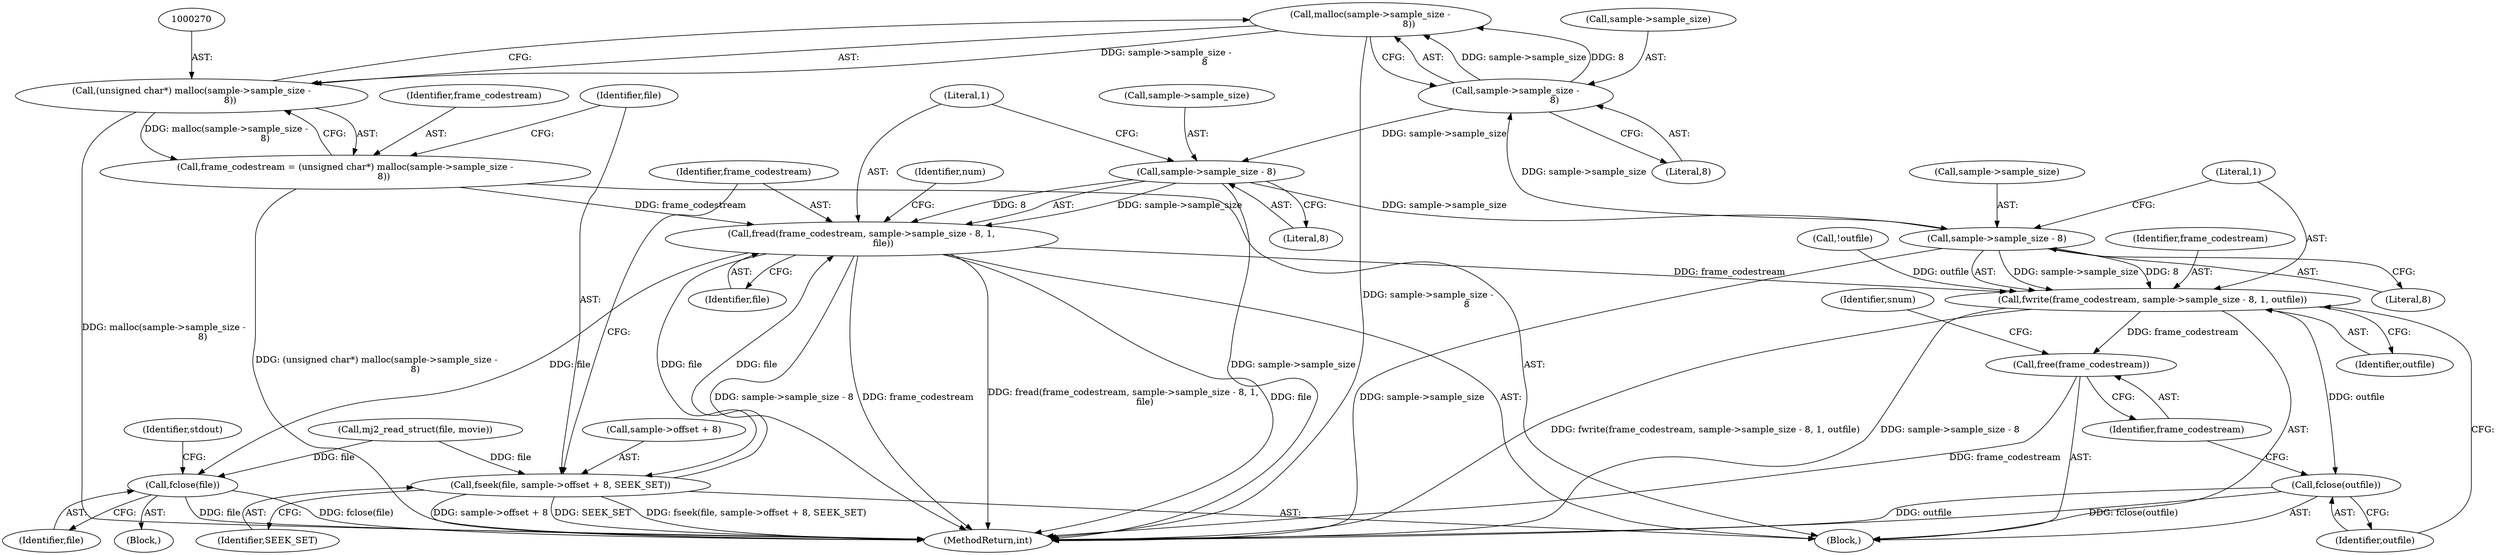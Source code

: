 digraph "0_openjpeg_6d8c0c06ee32dc03ba80acd48334e98728e56cf5@API" {
"1000271" [label="(Call,malloc(sample->sample_size -\n                           8))"];
"1000272" [label="(Call,sample->sample_size -\n                           8)"];
"1000334" [label="(Call,sample->sample_size - 8)"];
"1000287" [label="(Call,sample->sample_size - 8)"];
"1000269" [label="(Call,(unsigned char*) malloc(sample->sample_size -\n                           8))"];
"1000267" [label="(Call,frame_codestream = (unsigned char*) malloc(sample->sample_size -\n                           8))"];
"1000285" [label="(Call,fread(frame_codestream, sample->sample_size - 8, 1,\n               file))"];
"1000277" [label="(Call,fseek(file, sample->offset + 8, SEEK_SET))"];
"1000332" [label="(Call,fwrite(frame_codestream, sample->sample_size - 8, 1, outfile))"];
"1000341" [label="(Call,fclose(outfile))"];
"1000343" [label="(Call,free(frame_codestream))"];
"1000345" [label="(Call,fclose(file))"];
"1000258" [label="(Block,)"];
"1000288" [label="(Call,sample->sample_size)"];
"1000338" [label="(Literal,8)"];
"1000267" [label="(Call,frame_codestream = (unsigned char*) malloc(sample->sample_size -\n                           8))"];
"1000279" [label="(Call,sample->offset + 8)"];
"1000348" [label="(Identifier,stdout)"];
"1000285" [label="(Call,fread(frame_codestream, sample->sample_size - 8, 1,\n               file))"];
"1000291" [label="(Literal,8)"];
"1000277" [label="(Call,fseek(file, sample->offset + 8, SEEK_SET))"];
"1000343" [label="(Call,free(frame_codestream))"];
"1000342" [label="(Identifier,outfile)"];
"1000286" [label="(Identifier,frame_codestream)"];
"1000296" [label="(Identifier,num)"];
"1000333" [label="(Identifier,frame_codestream)"];
"1000257" [label="(Identifier,snum)"];
"1000335" [label="(Call,sample->sample_size)"];
"1000292" [label="(Literal,1)"];
"1000269" [label="(Call,(unsigned char*) malloc(sample->sample_size -\n                           8))"];
"1000272" [label="(Call,sample->sample_size -\n                           8)"];
"1000211" [label="(Call,mj2_read_struct(file, movie))"];
"1000344" [label="(Identifier,frame_codestream)"];
"1000341" [label="(Call,fclose(outfile))"];
"1000345" [label="(Call,fclose(file))"];
"1000273" [label="(Call,sample->sample_size)"];
"1000332" [label="(Call,fwrite(frame_codestream, sample->sample_size - 8, 1, outfile))"];
"1000323" [label="(Call,!outfile)"];
"1000284" [label="(Identifier,SEEK_SET)"];
"1000346" [label="(Identifier,file)"];
"1000362" [label="(MethodReturn,int)"];
"1000271" [label="(Call,malloc(sample->sample_size -\n                           8))"];
"1000113" [label="(Block,)"];
"1000287" [label="(Call,sample->sample_size - 8)"];
"1000293" [label="(Identifier,file)"];
"1000340" [label="(Identifier,outfile)"];
"1000268" [label="(Identifier,frame_codestream)"];
"1000334" [label="(Call,sample->sample_size - 8)"];
"1000278" [label="(Identifier,file)"];
"1000339" [label="(Literal,1)"];
"1000276" [label="(Literal,8)"];
"1000271" -> "1000269"  [label="AST: "];
"1000271" -> "1000272"  [label="CFG: "];
"1000272" -> "1000271"  [label="AST: "];
"1000269" -> "1000271"  [label="CFG: "];
"1000271" -> "1000362"  [label="DDG: sample->sample_size -\n                           8"];
"1000271" -> "1000269"  [label="DDG: sample->sample_size -\n                           8"];
"1000272" -> "1000271"  [label="DDG: sample->sample_size"];
"1000272" -> "1000271"  [label="DDG: 8"];
"1000272" -> "1000276"  [label="CFG: "];
"1000273" -> "1000272"  [label="AST: "];
"1000276" -> "1000272"  [label="AST: "];
"1000334" -> "1000272"  [label="DDG: sample->sample_size"];
"1000272" -> "1000287"  [label="DDG: sample->sample_size"];
"1000334" -> "1000332"  [label="AST: "];
"1000334" -> "1000338"  [label="CFG: "];
"1000335" -> "1000334"  [label="AST: "];
"1000338" -> "1000334"  [label="AST: "];
"1000339" -> "1000334"  [label="CFG: "];
"1000334" -> "1000362"  [label="DDG: sample->sample_size"];
"1000334" -> "1000332"  [label="DDG: sample->sample_size"];
"1000334" -> "1000332"  [label="DDG: 8"];
"1000287" -> "1000334"  [label="DDG: sample->sample_size"];
"1000287" -> "1000285"  [label="AST: "];
"1000287" -> "1000291"  [label="CFG: "];
"1000288" -> "1000287"  [label="AST: "];
"1000291" -> "1000287"  [label="AST: "];
"1000292" -> "1000287"  [label="CFG: "];
"1000287" -> "1000362"  [label="DDG: sample->sample_size"];
"1000287" -> "1000285"  [label="DDG: sample->sample_size"];
"1000287" -> "1000285"  [label="DDG: 8"];
"1000269" -> "1000267"  [label="AST: "];
"1000270" -> "1000269"  [label="AST: "];
"1000267" -> "1000269"  [label="CFG: "];
"1000269" -> "1000362"  [label="DDG: malloc(sample->sample_size -\n                           8)"];
"1000269" -> "1000267"  [label="DDG: malloc(sample->sample_size -\n                           8)"];
"1000267" -> "1000258"  [label="AST: "];
"1000268" -> "1000267"  [label="AST: "];
"1000278" -> "1000267"  [label="CFG: "];
"1000267" -> "1000362"  [label="DDG: (unsigned char*) malloc(sample->sample_size -\n                           8)"];
"1000267" -> "1000285"  [label="DDG: frame_codestream"];
"1000285" -> "1000258"  [label="AST: "];
"1000285" -> "1000293"  [label="CFG: "];
"1000286" -> "1000285"  [label="AST: "];
"1000292" -> "1000285"  [label="AST: "];
"1000293" -> "1000285"  [label="AST: "];
"1000296" -> "1000285"  [label="CFG: "];
"1000285" -> "1000362"  [label="DDG: fread(frame_codestream, sample->sample_size - 8, 1,\n               file)"];
"1000285" -> "1000362"  [label="DDG: frame_codestream"];
"1000285" -> "1000362"  [label="DDG: file"];
"1000285" -> "1000362"  [label="DDG: sample->sample_size - 8"];
"1000285" -> "1000277"  [label="DDG: file"];
"1000277" -> "1000285"  [label="DDG: file"];
"1000285" -> "1000332"  [label="DDG: frame_codestream"];
"1000285" -> "1000345"  [label="DDG: file"];
"1000277" -> "1000258"  [label="AST: "];
"1000277" -> "1000284"  [label="CFG: "];
"1000278" -> "1000277"  [label="AST: "];
"1000279" -> "1000277"  [label="AST: "];
"1000284" -> "1000277"  [label="AST: "];
"1000286" -> "1000277"  [label="CFG: "];
"1000277" -> "1000362"  [label="DDG: SEEK_SET"];
"1000277" -> "1000362"  [label="DDG: fseek(file, sample->offset + 8, SEEK_SET)"];
"1000277" -> "1000362"  [label="DDG: sample->offset + 8"];
"1000211" -> "1000277"  [label="DDG: file"];
"1000332" -> "1000258"  [label="AST: "];
"1000332" -> "1000340"  [label="CFG: "];
"1000333" -> "1000332"  [label="AST: "];
"1000339" -> "1000332"  [label="AST: "];
"1000340" -> "1000332"  [label="AST: "];
"1000342" -> "1000332"  [label="CFG: "];
"1000332" -> "1000362"  [label="DDG: sample->sample_size - 8"];
"1000332" -> "1000362"  [label="DDG: fwrite(frame_codestream, sample->sample_size - 8, 1, outfile)"];
"1000323" -> "1000332"  [label="DDG: outfile"];
"1000332" -> "1000341"  [label="DDG: outfile"];
"1000332" -> "1000343"  [label="DDG: frame_codestream"];
"1000341" -> "1000258"  [label="AST: "];
"1000341" -> "1000342"  [label="CFG: "];
"1000342" -> "1000341"  [label="AST: "];
"1000344" -> "1000341"  [label="CFG: "];
"1000341" -> "1000362"  [label="DDG: outfile"];
"1000341" -> "1000362"  [label="DDG: fclose(outfile)"];
"1000343" -> "1000258"  [label="AST: "];
"1000343" -> "1000344"  [label="CFG: "];
"1000344" -> "1000343"  [label="AST: "];
"1000257" -> "1000343"  [label="CFG: "];
"1000343" -> "1000362"  [label="DDG: frame_codestream"];
"1000345" -> "1000113"  [label="AST: "];
"1000345" -> "1000346"  [label="CFG: "];
"1000346" -> "1000345"  [label="AST: "];
"1000348" -> "1000345"  [label="CFG: "];
"1000345" -> "1000362"  [label="DDG: file"];
"1000345" -> "1000362"  [label="DDG: fclose(file)"];
"1000211" -> "1000345"  [label="DDG: file"];
}
